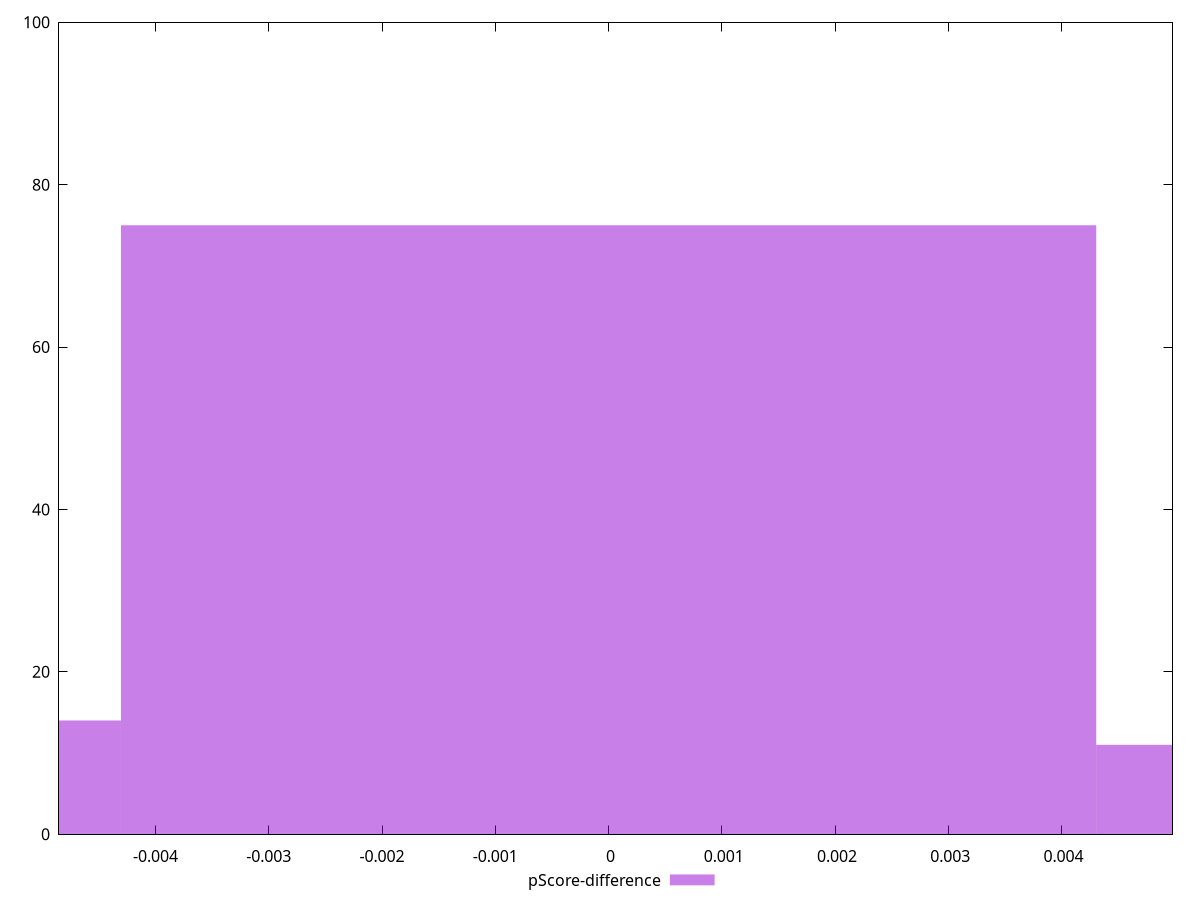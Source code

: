 reset

$pScoreDifference <<EOF
0 75
0.008612353660147601 11
-0.008612353660147601 14
EOF

set key outside below
set boxwidth 0.008612353660147601
set xrange [-0.0048529373708281615:0.004979547395147693]
set yrange [0:100]
set trange [0:100]
set style fill transparent solid 0.5 noborder
set terminal svg size 640, 490 enhanced background rgb 'white'
set output "report_00026_2021-02-22T21:38:55.199Z/interactive/samples/pages+cached/pScore-difference/histogram.svg"

plot $pScoreDifference title "pScore-difference" with boxes

reset
